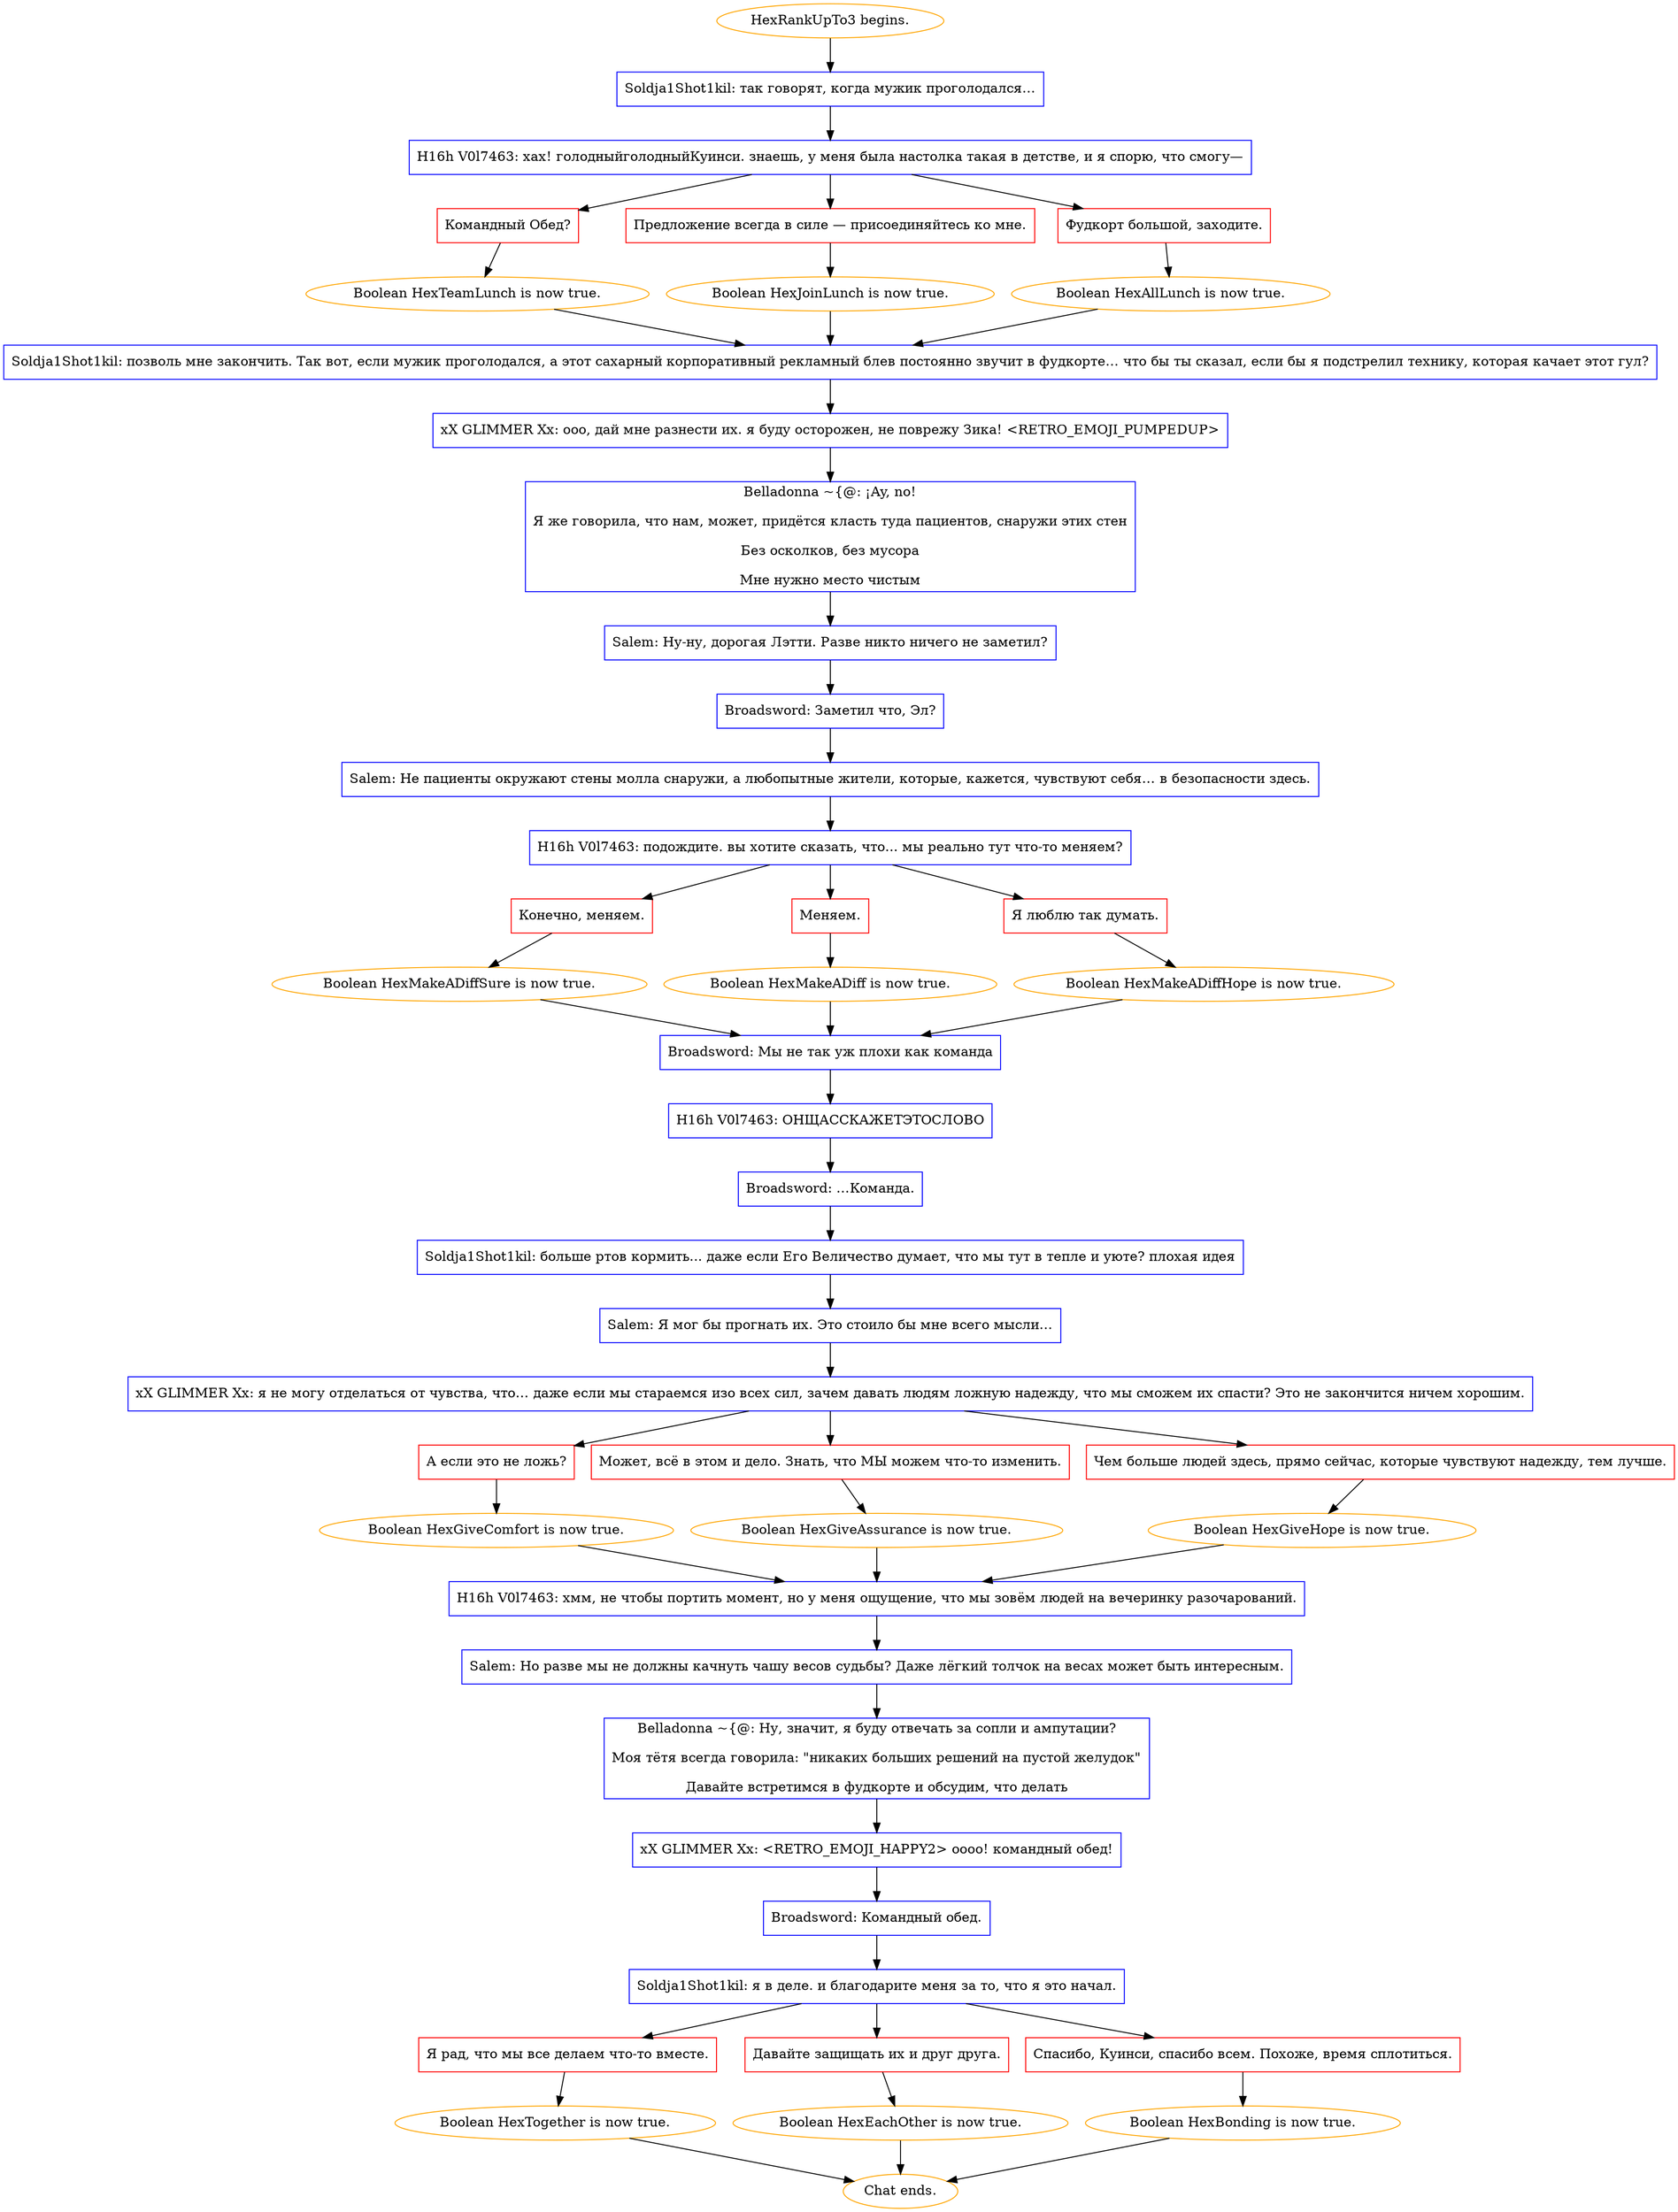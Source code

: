 digraph {
	"HexRankUpTo3 begins." [color=orange];
		"HexRankUpTo3 begins." -> j132500643;
	j132500643 [label="Soldja1Shot1kil: так говорят, когда мужик проголодался…",shape=box,color=blue];
		j132500643 -> j1645006866;
	j1645006866 [label="H16h V0l7463: хах! голодныйголодныйКуинси. знаешь, у меня была настолка такая в детстве, и я спорю, что смогу—",shape=box,color=blue];
		j1645006866 -> j2336511534;
		j1645006866 -> j2180195211;
		j1645006866 -> j151343472;
	j2336511534 [label="Командный Обед?",shape=box,color=red];
		j2336511534 -> j2233172164;
	j2180195211 [label="Предложение всегда в силе — присоединяйтесь ко мне.",shape=box,color=red];
		j2180195211 -> j3039187874;
	j151343472 [label="Фудкорт большой, заходите.",shape=box,color=red];
		j151343472 -> j1972680617;
	j2233172164 [label="Boolean HexTeamLunch is now true.",color=orange];
		j2233172164 -> j753720274;
	j3039187874 [label="Boolean HexJoinLunch is now true.",color=orange];
		j3039187874 -> j753720274;
	j1972680617 [label="Boolean HexAllLunch is now true.",color=orange];
		j1972680617 -> j753720274;
	j753720274 [label="Soldja1Shot1kil: позволь мне закончить. Так вот, если мужик проголодался, а этот сахарный корпоративный рекламный блев постоянно звучит в фудкорте… что бы ты сказал, если бы я подстрелил технику, которая качает этот гул?",shape=box,color=blue];
		j753720274 -> j764013428;
	j764013428 [label="xX GLIMMER Xx: ооо, дай мне разнести их. я буду осторожен, не поврежу Зика! <RETRO_EMOJI_PUMPEDUP>",shape=box,color=blue];
		j764013428 -> j482333380;
	j482333380 [label="Belladonna ~{@: ¡Ay, no!
Я же говорила, что нам, может, придётся класть туда пациентов, снаружи этих стен
Без осколков, без мусора
Мне нужно место чистым",shape=box,color=blue];
		j482333380 -> j1968313677;
	j1968313677 [label="Salem: Ну-ну, дорогая Лэтти. Разве никто ничего не заметил?",shape=box,color=blue];
		j1968313677 -> j3348132703;
	j3348132703 [label="Broadsword: Заметил что, Эл?",shape=box,color=blue];
		j3348132703 -> j2322829317;
	j2322829317 [label="Salem: Не пациенты окружают стены молла снаружи, а любопытные жители, которые, кажется, чувствуют себя… в безопасности здесь.",shape=box,color=blue];
		j2322829317 -> j2432040625;
	j2432040625 [label="H16h V0l7463: подождите. вы хотите сказать, что... мы реально тут что-то меняем?",shape=box,color=blue];
		j2432040625 -> j445836856;
		j2432040625 -> j3728288170;
		j2432040625 -> j3088422553;
	j445836856 [label="Конечно, меняем.",shape=box,color=red];
		j445836856 -> j1188490394;
	j3728288170 [label="Меняем.",shape=box,color=red];
		j3728288170 -> j4169750997;
	j3088422553 [label="Я люблю так думать.",shape=box,color=red];
		j3088422553 -> j4108161092;
	j1188490394 [label="Boolean HexMakeADiffSure is now true.",color=orange];
		j1188490394 -> j2858664946;
	j4169750997 [label="Boolean HexMakeADiff is now true.",color=orange];
		j4169750997 -> j2858664946;
	j4108161092 [label="Boolean HexMakeADiffHope is now true.",color=orange];
		j4108161092 -> j2858664946;
	j2858664946 [label="Broadsword: Мы не так уж плохи как команда",shape=box,color=blue];
		j2858664946 -> j2164261681;
	j2164261681 [label="H16h V0l7463: ОНЩАССКАЖЕТЭТОСЛОВО",shape=box,color=blue];
		j2164261681 -> j360856397;
	j360856397 [label="Broadsword: …Команда.",shape=box,color=blue];
		j360856397 -> j2436947540;
	j2436947540 [label="Soldja1Shot1kil: больше ртов кормить... даже если Его Величество думает, что мы тут в тепле и уюте? плохая идея",shape=box,color=blue];
		j2436947540 -> j173173966;
	j173173966 [label="Salem: Я мог бы прогнать их. Это стоило бы мне всего мысли…",shape=box,color=blue];
		j173173966 -> j4068036300;
	j4068036300 [label="xX GLIMMER Xx: я не могу отделаться от чувства, что… даже если мы стараемся изо всех сил, зачем давать людям ложную надежду, что мы сможем их спасти? Это не закончится ничем хорошим.",shape=box,color=blue];
		j4068036300 -> j2566281304;
		j4068036300 -> j3425413526;
		j4068036300 -> j3704372903;
	j2566281304 [label="А если это не ложь?",shape=box,color=red];
		j2566281304 -> j2092993460;
	j3425413526 [label="Может, всё в этом и дело. Знать, что МЫ можем что-то изменить.",shape=box,color=red];
		j3425413526 -> j681577731;
	j3704372903 [label="Чем больше людей здесь, прямо сейчас, которые чувствуют надежду, тем лучше.",shape=box,color=red];
		j3704372903 -> j3702556284;
	j2092993460 [label="Boolean HexGiveComfort is now true.",color=orange];
		j2092993460 -> j979529005;
	j681577731 [label="Boolean HexGiveAssurance is now true.",color=orange];
		j681577731 -> j979529005;
	j3702556284 [label="Boolean HexGiveHope is now true.",color=orange];
		j3702556284 -> j979529005;
	j979529005 [label="H16h V0l7463: хмм, не чтобы портить момент, но у меня ощущение, что мы зовём людей на вечеринку разочарований.",shape=box,color=blue];
		j979529005 -> j2327082157;
	j2327082157 [label="Salem: Но разве мы не должны качнуть чашу весов судьбы? Даже лёгкий толчок на весах может быть интересным.",shape=box,color=blue];
		j2327082157 -> j2540077554;
	j2540077554 [label="Belladonna ~{@: Ну, значит, я буду отвечать за сопли и ампутации?
Моя тётя всегда говорила: \"никаких больших решений на пустой желудок\"
Давайте встретимся в фудкорте и обсудим, что делать",shape=box,color=blue];
		j2540077554 -> j4290664673;
	j4290664673 [label="xX GLIMMER Xx: <RETRO_EMOJI_HAPPY2> оооо! командный обед!",shape=box,color=blue];
		j4290664673 -> j3611663881;
	j3611663881 [label="Broadsword: Командный обед.",shape=box,color=blue];
		j3611663881 -> j1569372059;
	j1569372059 [label="Soldja1Shot1kil: я в деле. и благодарите меня за то, что я это начал.",shape=box,color=blue];
		j1569372059 -> j1380392384;
		j1569372059 -> j290397159;
		j1569372059 -> j234126887;
	j1380392384 [label="Я рад, что мы все делаем что-то вместе.",shape=box,color=red];
		j1380392384 -> j2503124137;
	j290397159 [label="Давайте защищать их и друг друга.",shape=box,color=red];
		j290397159 -> j3667158092;
	j234126887 [label="Спасибо, Куинси, спасибо всем. Похоже, время сплотиться.",shape=box,color=red];
		j234126887 -> j748543058;
	j2503124137 [label="Boolean HexTogether is now true.",color=orange];
		j2503124137 -> "Chat ends.";
	j3667158092 [label="Boolean HexEachOther is now true.",color=orange];
		j3667158092 -> "Chat ends.";
	j748543058 [label="Boolean HexBonding is now true.",color=orange];
		j748543058 -> "Chat ends.";
	"Chat ends." [color=orange];
}